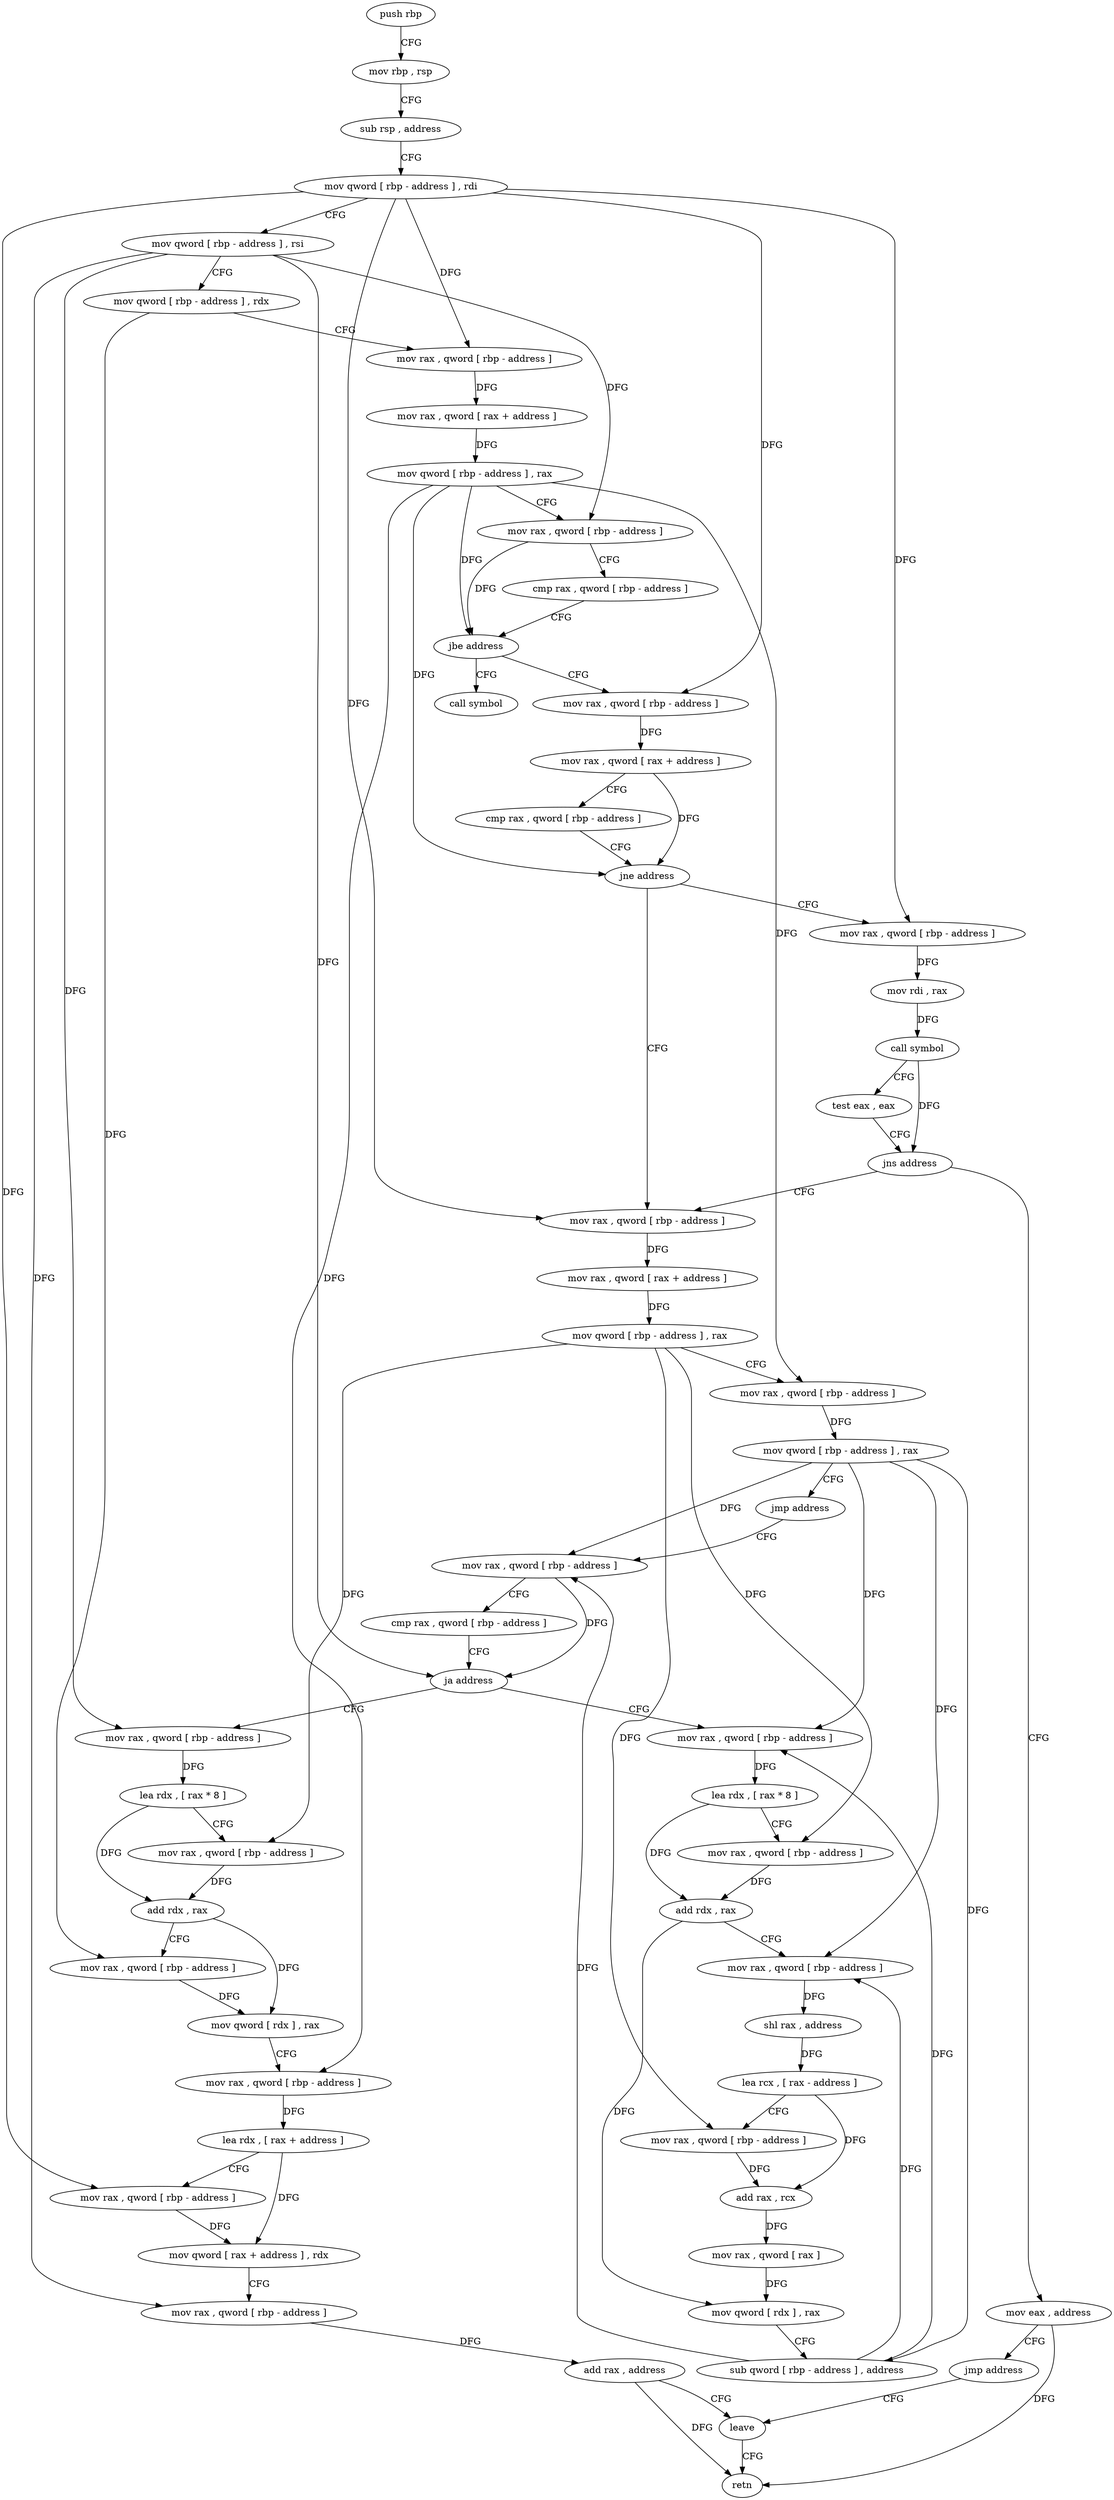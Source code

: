 digraph "func" {
"193949" [label = "push rbp" ]
"193950" [label = "mov rbp , rsp" ]
"193953" [label = "sub rsp , address" ]
"193957" [label = "mov qword [ rbp - address ] , rdi" ]
"193961" [label = "mov qword [ rbp - address ] , rsi" ]
"193965" [label = "mov qword [ rbp - address ] , rdx" ]
"193969" [label = "mov rax , qword [ rbp - address ]" ]
"193973" [label = "mov rax , qword [ rax + address ]" ]
"193977" [label = "mov qword [ rbp - address ] , rax" ]
"193981" [label = "mov rax , qword [ rbp - address ]" ]
"193985" [label = "cmp rax , qword [ rbp - address ]" ]
"193989" [label = "jbe address" ]
"193996" [label = "mov rax , qword [ rbp - address ]" ]
"193991" [label = "call symbol" ]
"194000" [label = "mov rax , qword [ rax + address ]" ]
"194004" [label = "cmp rax , qword [ rbp - address ]" ]
"194008" [label = "jne address" ]
"194036" [label = "mov rax , qword [ rbp - address ]" ]
"194010" [label = "mov rax , qword [ rbp - address ]" ]
"194040" [label = "mov rax , qword [ rax + address ]" ]
"194044" [label = "mov qword [ rbp - address ] , rax" ]
"194048" [label = "mov rax , qword [ rbp - address ]" ]
"194052" [label = "mov qword [ rbp - address ] , rax" ]
"194056" [label = "jmp address" ]
"194107" [label = "mov rax , qword [ rbp - address ]" ]
"194014" [label = "mov rdi , rax" ]
"194017" [label = "call symbol" ]
"194022" [label = "test eax , eax" ]
"194024" [label = "jns address" ]
"194026" [label = "mov eax , address" ]
"194111" [label = "cmp rax , qword [ rbp - address ]" ]
"194115" [label = "ja address" ]
"194058" [label = "mov rax , qword [ rbp - address ]" ]
"194117" [label = "mov rax , qword [ rbp - address ]" ]
"194031" [label = "jmp address" ]
"194167" [label = "leave" ]
"194062" [label = "lea rdx , [ rax * 8 ]" ]
"194070" [label = "mov rax , qword [ rbp - address ]" ]
"194074" [label = "add rdx , rax" ]
"194077" [label = "mov rax , qword [ rbp - address ]" ]
"194081" [label = "shl rax , address" ]
"194085" [label = "lea rcx , [ rax - address ]" ]
"194089" [label = "mov rax , qword [ rbp - address ]" ]
"194093" [label = "add rax , rcx" ]
"194096" [label = "mov rax , qword [ rax ]" ]
"194099" [label = "mov qword [ rdx ] , rax" ]
"194102" [label = "sub qword [ rbp - address ] , address" ]
"194121" [label = "lea rdx , [ rax * 8 ]" ]
"194129" [label = "mov rax , qword [ rbp - address ]" ]
"194133" [label = "add rdx , rax" ]
"194136" [label = "mov rax , qword [ rbp - address ]" ]
"194140" [label = "mov qword [ rdx ] , rax" ]
"194143" [label = "mov rax , qword [ rbp - address ]" ]
"194147" [label = "lea rdx , [ rax + address ]" ]
"194151" [label = "mov rax , qword [ rbp - address ]" ]
"194155" [label = "mov qword [ rax + address ] , rdx" ]
"194159" [label = "mov rax , qword [ rbp - address ]" ]
"194163" [label = "add rax , address" ]
"194168" [label = "retn" ]
"193949" -> "193950" [ label = "CFG" ]
"193950" -> "193953" [ label = "CFG" ]
"193953" -> "193957" [ label = "CFG" ]
"193957" -> "193961" [ label = "CFG" ]
"193957" -> "193969" [ label = "DFG" ]
"193957" -> "193996" [ label = "DFG" ]
"193957" -> "194036" [ label = "DFG" ]
"193957" -> "194010" [ label = "DFG" ]
"193957" -> "194151" [ label = "DFG" ]
"193961" -> "193965" [ label = "CFG" ]
"193961" -> "193981" [ label = "DFG" ]
"193961" -> "194115" [ label = "DFG" ]
"193961" -> "194117" [ label = "DFG" ]
"193961" -> "194159" [ label = "DFG" ]
"193965" -> "193969" [ label = "CFG" ]
"193965" -> "194136" [ label = "DFG" ]
"193969" -> "193973" [ label = "DFG" ]
"193973" -> "193977" [ label = "DFG" ]
"193977" -> "193981" [ label = "CFG" ]
"193977" -> "193989" [ label = "DFG" ]
"193977" -> "194008" [ label = "DFG" ]
"193977" -> "194048" [ label = "DFG" ]
"193977" -> "194143" [ label = "DFG" ]
"193981" -> "193985" [ label = "CFG" ]
"193981" -> "193989" [ label = "DFG" ]
"193985" -> "193989" [ label = "CFG" ]
"193989" -> "193996" [ label = "CFG" ]
"193989" -> "193991" [ label = "CFG" ]
"193996" -> "194000" [ label = "DFG" ]
"194000" -> "194004" [ label = "CFG" ]
"194000" -> "194008" [ label = "DFG" ]
"194004" -> "194008" [ label = "CFG" ]
"194008" -> "194036" [ label = "CFG" ]
"194008" -> "194010" [ label = "CFG" ]
"194036" -> "194040" [ label = "DFG" ]
"194010" -> "194014" [ label = "DFG" ]
"194040" -> "194044" [ label = "DFG" ]
"194044" -> "194048" [ label = "CFG" ]
"194044" -> "194070" [ label = "DFG" ]
"194044" -> "194089" [ label = "DFG" ]
"194044" -> "194129" [ label = "DFG" ]
"194048" -> "194052" [ label = "DFG" ]
"194052" -> "194056" [ label = "CFG" ]
"194052" -> "194107" [ label = "DFG" ]
"194052" -> "194058" [ label = "DFG" ]
"194052" -> "194077" [ label = "DFG" ]
"194052" -> "194102" [ label = "DFG" ]
"194056" -> "194107" [ label = "CFG" ]
"194107" -> "194111" [ label = "CFG" ]
"194107" -> "194115" [ label = "DFG" ]
"194014" -> "194017" [ label = "DFG" ]
"194017" -> "194022" [ label = "CFG" ]
"194017" -> "194024" [ label = "DFG" ]
"194022" -> "194024" [ label = "CFG" ]
"194024" -> "194036" [ label = "CFG" ]
"194024" -> "194026" [ label = "CFG" ]
"194026" -> "194031" [ label = "CFG" ]
"194026" -> "194168" [ label = "DFG" ]
"194111" -> "194115" [ label = "CFG" ]
"194115" -> "194058" [ label = "CFG" ]
"194115" -> "194117" [ label = "CFG" ]
"194058" -> "194062" [ label = "DFG" ]
"194117" -> "194121" [ label = "DFG" ]
"194031" -> "194167" [ label = "CFG" ]
"194167" -> "194168" [ label = "CFG" ]
"194062" -> "194070" [ label = "CFG" ]
"194062" -> "194074" [ label = "DFG" ]
"194070" -> "194074" [ label = "DFG" ]
"194074" -> "194077" [ label = "CFG" ]
"194074" -> "194099" [ label = "DFG" ]
"194077" -> "194081" [ label = "DFG" ]
"194081" -> "194085" [ label = "DFG" ]
"194085" -> "194089" [ label = "CFG" ]
"194085" -> "194093" [ label = "DFG" ]
"194089" -> "194093" [ label = "DFG" ]
"194093" -> "194096" [ label = "DFG" ]
"194096" -> "194099" [ label = "DFG" ]
"194099" -> "194102" [ label = "CFG" ]
"194102" -> "194107" [ label = "DFG" ]
"194102" -> "194058" [ label = "DFG" ]
"194102" -> "194077" [ label = "DFG" ]
"194121" -> "194129" [ label = "CFG" ]
"194121" -> "194133" [ label = "DFG" ]
"194129" -> "194133" [ label = "DFG" ]
"194133" -> "194136" [ label = "CFG" ]
"194133" -> "194140" [ label = "DFG" ]
"194136" -> "194140" [ label = "DFG" ]
"194140" -> "194143" [ label = "CFG" ]
"194143" -> "194147" [ label = "DFG" ]
"194147" -> "194151" [ label = "CFG" ]
"194147" -> "194155" [ label = "DFG" ]
"194151" -> "194155" [ label = "DFG" ]
"194155" -> "194159" [ label = "CFG" ]
"194159" -> "194163" [ label = "DFG" ]
"194163" -> "194167" [ label = "CFG" ]
"194163" -> "194168" [ label = "DFG" ]
}
